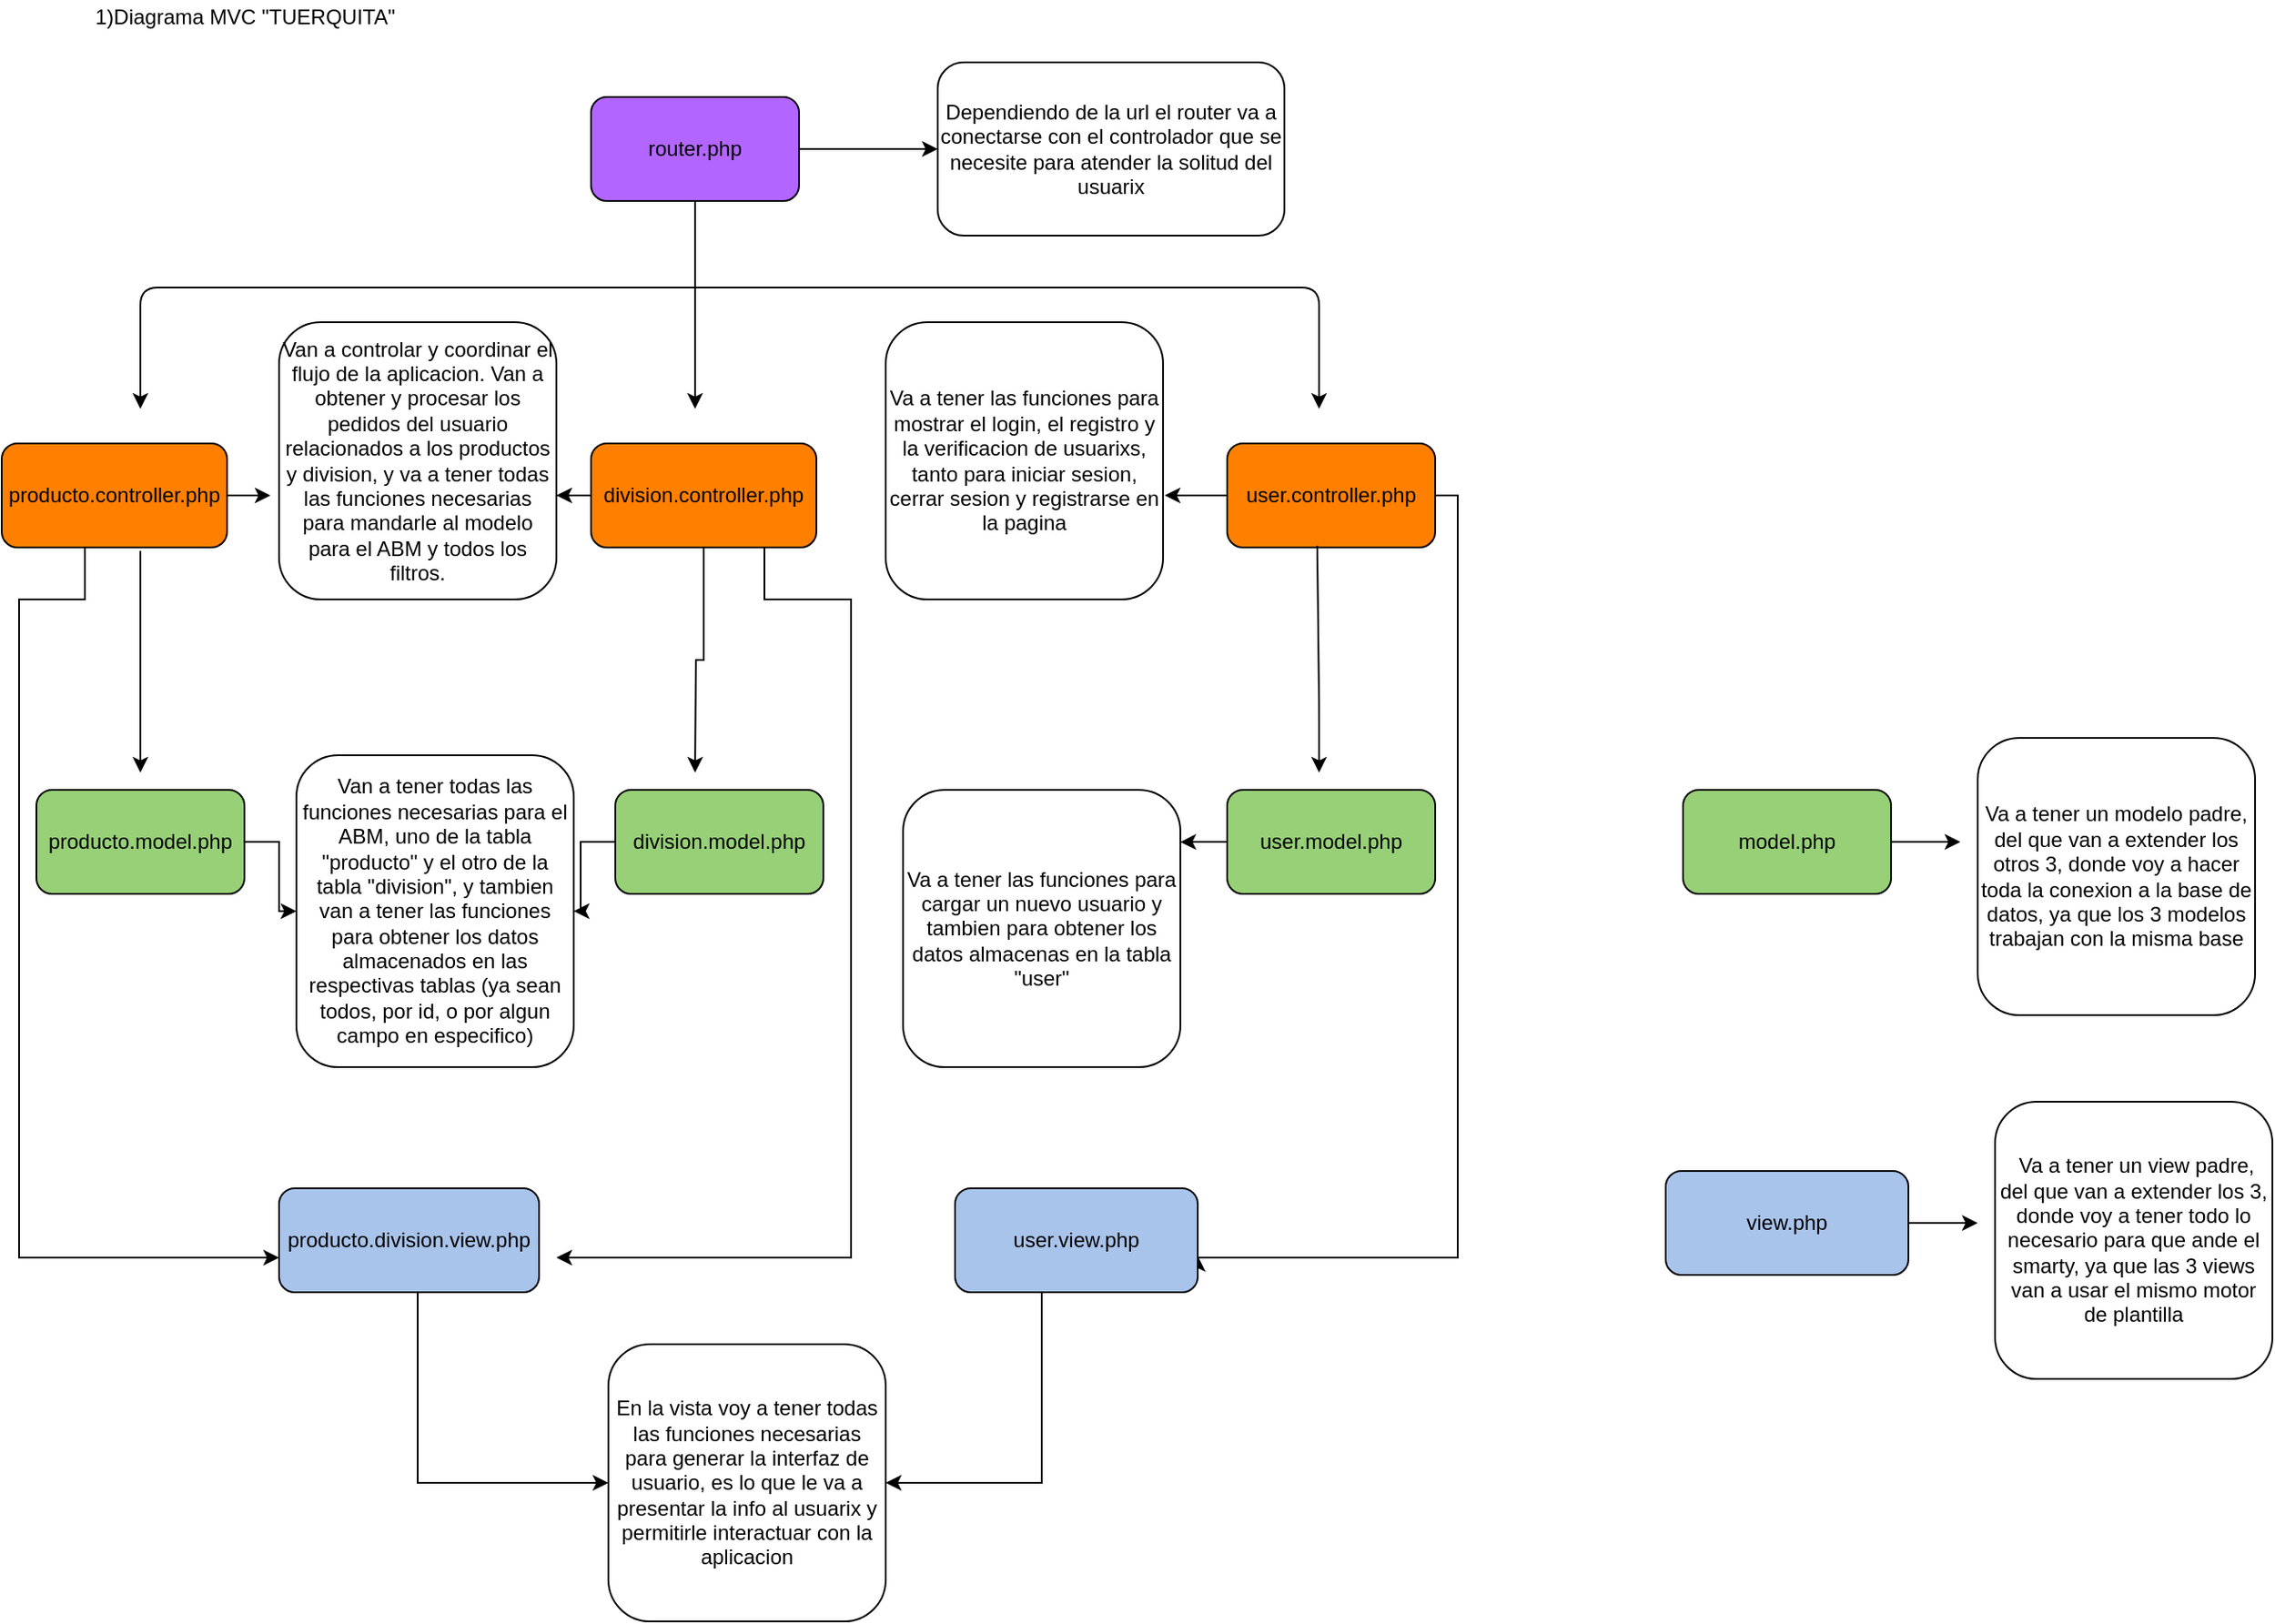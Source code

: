 <mxfile version="12.4.2" type="device" pages="1"><diagram id="1AMF6eBJrAVWno2-04C7" name="Page-1"><mxGraphModel dx="852" dy="494" grid="1" gridSize="10" guides="1" tooltips="1" connect="1" arrows="1" fold="1" page="1" pageScale="1" pageWidth="827" pageHeight="1169" math="0" shadow="0"><root><mxCell id="0"/><mxCell id="1" parent="0"/><mxCell id="mwbL73n3b2hmU2J1k50g-4" value="" style="edgeStyle=orthogonalEdgeStyle;rounded=0;orthogonalLoop=1;jettySize=auto;html=1;" parent="1" source="mwbL73n3b2hmU2J1k50g-1" target="mwbL73n3b2hmU2J1k50g-3" edge="1"><mxGeometry relative="1" as="geometry"/></mxCell><mxCell id="mwbL73n3b2hmU2J1k50g-9" style="edgeStyle=orthogonalEdgeStyle;rounded=0;orthogonalLoop=1;jettySize=auto;html=1;exitX=0.5;exitY=1;exitDx=0;exitDy=0;" parent="1" source="mwbL73n3b2hmU2J1k50g-1" edge="1"><mxGeometry relative="1" as="geometry"><mxPoint x="400" y="270" as="targetPoint"/><mxPoint x="630" y="240" as="sourcePoint"/></mxGeometry></mxCell><mxCell id="mwbL73n3b2hmU2J1k50g-1" value="router.php" style="rounded=1;whiteSpace=wrap;html=1;fillColor=#B266FF;" parent="1" vertex="1"><mxGeometry x="340" y="90" width="120" height="60" as="geometry"/></mxCell><mxCell id="mwbL73n3b2hmU2J1k50g-3" value="Dependiendo de la url el router va a conectarse con el controlador que se necesite para atender la solitud del usuarix" style="rounded=1;whiteSpace=wrap;html=1;" parent="1" vertex="1"><mxGeometry x="540" y="70" width="200" height="100" as="geometry"/></mxCell><mxCell id="mwbL73n3b2hmU2J1k50g-2" value="1)Diagrama MVC &quot;TUERQUITA&quot;" style="text;html=1;align=center;verticalAlign=middle;resizable=0;points=[];autosize=1;" parent="1" vertex="1"><mxGeometry x="45" y="34" width="190" height="20" as="geometry"/></mxCell><mxCell id="mwbL73n3b2hmU2J1k50g-21" style="edgeStyle=orthogonalEdgeStyle;rounded=0;orthogonalLoop=1;jettySize=auto;html=1;entryX=1;entryY=0.625;entryDx=0;entryDy=0;entryPerimeter=0;" parent="1" source="mwbL73n3b2hmU2J1k50g-10" target="mwbL73n3b2hmU2J1k50g-19" edge="1"><mxGeometry relative="1" as="geometry"/></mxCell><mxCell id="mwbL73n3b2hmU2J1k50g-30" style="edgeStyle=orthogonalEdgeStyle;rounded=0;orthogonalLoop=1;jettySize=auto;html=1;" parent="1" source="mwbL73n3b2hmU2J1k50g-10" edge="1"><mxGeometry relative="1" as="geometry"><mxPoint x="400" y="480" as="targetPoint"/></mxGeometry></mxCell><mxCell id="mwbL73n3b2hmU2J1k50g-10" value="division.controller.php" style="rounded=1;whiteSpace=wrap;html=1;fillColor=#FF8000;" parent="1" vertex="1"><mxGeometry x="340" y="290" width="130" height="60" as="geometry"/></mxCell><mxCell id="mwbL73n3b2hmU2J1k50g-23" style="edgeStyle=orthogonalEdgeStyle;rounded=0;orthogonalLoop=1;jettySize=auto;html=1;entryX=-0.031;entryY=0.625;entryDx=0;entryDy=0;entryPerimeter=0;" parent="1" source="mwbL73n3b2hmU2J1k50g-11" target="mwbL73n3b2hmU2J1k50g-19" edge="1"><mxGeometry relative="1" as="geometry"/></mxCell><mxCell id="mwbL73n3b2hmU2J1k50g-11" value="producto.controller.php" style="rounded=1;whiteSpace=wrap;html=1;fillColor=#FF8000;" parent="1" vertex="1"><mxGeometry y="290" width="130" height="60" as="geometry"/></mxCell><mxCell id="mwbL73n3b2hmU2J1k50g-26" style="edgeStyle=orthogonalEdgeStyle;rounded=0;orthogonalLoop=1;jettySize=auto;html=1;entryX=1.006;entryY=0.625;entryDx=0;entryDy=0;entryPerimeter=0;" parent="1" source="mwbL73n3b2hmU2J1k50g-12" target="mwbL73n3b2hmU2J1k50g-24" edge="1"><mxGeometry relative="1" as="geometry"/></mxCell><mxCell id="mwbL73n3b2hmU2J1k50g-12" value="user.controller.php" style="rounded=1;whiteSpace=wrap;html=1;fillColor=#FF8000;" parent="1" vertex="1"><mxGeometry x="707" y="290" width="120" height="60" as="geometry"/></mxCell><mxCell id="mwbL73n3b2hmU2J1k50g-14" value="" style="endArrow=classic;html=1;" parent="1" edge="1"><mxGeometry width="50" height="50" relative="1" as="geometry"><mxPoint x="400" y="200" as="sourcePoint"/><mxPoint x="760" y="270" as="targetPoint"/><Array as="points"><mxPoint x="760" y="200"/></Array></mxGeometry></mxCell><mxCell id="mwbL73n3b2hmU2J1k50g-15" value="" style="endArrow=classic;html=1;" parent="1" edge="1"><mxGeometry width="50" height="50" relative="1" as="geometry"><mxPoint x="400" y="200" as="sourcePoint"/><mxPoint x="80" y="270" as="targetPoint"/><Array as="points"><mxPoint x="80" y="200"/></Array></mxGeometry></mxCell><mxCell id="mwbL73n3b2hmU2J1k50g-19" value="Van a controlar y coordinar el flujo de la aplicacion. Van a obtener y procesar los pedidos del usuario relacionados a los productos y division, y va a tener todas las funciones necesarias para mandarle al modelo para el ABM y todos los filtros." style="rounded=1;whiteSpace=wrap;html=1;" parent="1" vertex="1"><mxGeometry x="160" y="220" width="160" height="160" as="geometry"/></mxCell><mxCell id="mwbL73n3b2hmU2J1k50g-24" value="Va a tener las funciones para mostrar el login, el registro y la verificacion de usuarixs, tanto para iniciar sesion, cerrar sesion y registrarse en la pagina" style="rounded=1;whiteSpace=wrap;html=1;" parent="1" vertex="1"><mxGeometry x="510" y="220" width="160" height="160" as="geometry"/></mxCell><mxCell id="mwbL73n3b2hmU2J1k50g-39" style="edgeStyle=orthogonalEdgeStyle;rounded=0;orthogonalLoop=1;jettySize=auto;html=1;" parent="1" edge="1"><mxGeometry relative="1" as="geometry"><mxPoint x="320" y="760" as="targetPoint"/><mxPoint x="440" y="350" as="sourcePoint"/><Array as="points"><mxPoint x="440" y="350"/><mxPoint x="440" y="380"/><mxPoint x="490" y="380"/><mxPoint x="490" y="760"/></Array></mxGeometry></mxCell><mxCell id="YbTXpsxghJYoJjvxilMq-5" style="edgeStyle=orthogonalEdgeStyle;rounded=0;orthogonalLoop=1;jettySize=auto;html=1;" parent="1" source="mwbL73n3b2hmU2J1k50g-27" target="mwbL73n3b2hmU2J1k50g-33" edge="1"><mxGeometry relative="1" as="geometry"/></mxCell><mxCell id="mwbL73n3b2hmU2J1k50g-27" value="division.model.php" style="rounded=1;whiteSpace=wrap;html=1;fillColor=#97D077;" parent="1" vertex="1"><mxGeometry x="354" y="490" width="120" height="60" as="geometry"/></mxCell><mxCell id="mwbL73n3b2hmU2J1k50g-40" style="edgeStyle=orthogonalEdgeStyle;rounded=0;orthogonalLoop=1;jettySize=auto;html=1;exitX=0.25;exitY=1;exitDx=0;exitDy=0;" parent="1" source="mwbL73n3b2hmU2J1k50g-11" edge="1"><mxGeometry relative="1" as="geometry"><mxPoint x="160" y="760" as="targetPoint"/><Array as="points"><mxPoint x="48" y="380"/><mxPoint x="10" y="380"/><mxPoint x="10" y="760"/></Array></mxGeometry></mxCell><mxCell id="YbTXpsxghJYoJjvxilMq-4" style="edgeStyle=orthogonalEdgeStyle;rounded=0;orthogonalLoop=1;jettySize=auto;html=1;" parent="1" source="mwbL73n3b2hmU2J1k50g-28" target="mwbL73n3b2hmU2J1k50g-33" edge="1"><mxGeometry relative="1" as="geometry"/></mxCell><mxCell id="mwbL73n3b2hmU2J1k50g-28" value="producto.model.php" style="rounded=1;whiteSpace=wrap;html=1;fillColor=#97D077;" parent="1" vertex="1"><mxGeometry x="20" y="490" width="120" height="60" as="geometry"/></mxCell><mxCell id="mwbL73n3b2hmU2J1k50g-37" style="edgeStyle=orthogonalEdgeStyle;rounded=0;orthogonalLoop=1;jettySize=auto;html=1;entryX=1;entryY=0.188;entryDx=0;entryDy=0;entryPerimeter=0;" parent="1" source="mwbL73n3b2hmU2J1k50g-29" target="mwbL73n3b2hmU2J1k50g-36" edge="1"><mxGeometry relative="1" as="geometry"/></mxCell><mxCell id="mwbL73n3b2hmU2J1k50g-44" style="edgeStyle=orthogonalEdgeStyle;rounded=0;orthogonalLoop=1;jettySize=auto;html=1;entryX=1.007;entryY=0.65;entryDx=0;entryDy=0;entryPerimeter=0;" parent="1" source="mwbL73n3b2hmU2J1k50g-12" target="mwbL73n3b2hmU2J1k50g-43" edge="1"><mxGeometry relative="1" as="geometry"><mxPoint x="710" y="760" as="targetPoint"/><Array as="points"><mxPoint x="840" y="320"/><mxPoint x="840" y="760"/><mxPoint x="690" y="760"/><mxPoint x="690" y="759"/></Array></mxGeometry></mxCell><mxCell id="mwbL73n3b2hmU2J1k50g-29" value="user.model.php" style="rounded=1;whiteSpace=wrap;html=1;fillColor=#97D077;" parent="1" vertex="1"><mxGeometry x="707" y="490" width="120" height="60" as="geometry"/></mxCell><mxCell id="mwbL73n3b2hmU2J1k50g-31" value="" style="endArrow=classic;html=1;" parent="1" edge="1"><mxGeometry width="50" height="50" relative="1" as="geometry"><mxPoint x="80" y="352" as="sourcePoint"/><mxPoint x="80" y="480" as="targetPoint"/><Array as="points"><mxPoint x="80" y="440"/></Array></mxGeometry></mxCell><mxCell id="mwbL73n3b2hmU2J1k50g-32" value="" style="endArrow=classic;html=1;exitX=0.433;exitY=0.983;exitDx=0;exitDy=0;exitPerimeter=0;" parent="1" source="mwbL73n3b2hmU2J1k50g-12" edge="1"><mxGeometry width="50" height="50" relative="1" as="geometry"><mxPoint x="400" y="440" as="sourcePoint"/><mxPoint x="760" y="480" as="targetPoint"/><Array as="points"><mxPoint x="760" y="440"/></Array></mxGeometry></mxCell><mxCell id="mwbL73n3b2hmU2J1k50g-33" value="Van a tener todas las funciones necesarias para el ABM, uno de la tabla &quot;producto&quot; y el otro de la tabla &quot;division&quot;, y tambien van a tener las funciones para obtener los datos almacenados en las respectivas tablas (ya sean todos, por id, o por algun campo en especifico)" style="rounded=1;whiteSpace=wrap;html=1;" parent="1" vertex="1"><mxGeometry x="170" y="470" width="160" height="180" as="geometry"/></mxCell><mxCell id="mwbL73n3b2hmU2J1k50g-36" value="Va a tener las funciones para cargar un nuevo usuario y tambien para obtener los datos almacenas en la tabla &quot;user&quot;" style="rounded=1;whiteSpace=wrap;html=1;" parent="1" vertex="1"><mxGeometry x="520" y="490" width="160" height="160" as="geometry"/></mxCell><mxCell id="mwbL73n3b2hmU2J1k50g-42" style="edgeStyle=orthogonalEdgeStyle;rounded=0;orthogonalLoop=1;jettySize=auto;html=1;entryX=0;entryY=0.5;entryDx=0;entryDy=0;" parent="1" source="mwbL73n3b2hmU2J1k50g-38" target="mwbL73n3b2hmU2J1k50g-41" edge="1"><mxGeometry relative="1" as="geometry"><mxPoint x="240" y="840" as="targetPoint"/><Array as="points"><mxPoint x="240" y="890"/></Array></mxGeometry></mxCell><mxCell id="mwbL73n3b2hmU2J1k50g-38" value="producto.division.view.php" style="rounded=1;whiteSpace=wrap;html=1;fillColor=#A9C4EB;" parent="1" vertex="1"><mxGeometry x="160" y="720" width="150" height="60" as="geometry"/></mxCell><mxCell id="mwbL73n3b2hmU2J1k50g-41" value="En la vista voy a tener todas las funciones necesarias para generar la interfaz de usuario, es lo que le va a presentar la info al usuarix y permitirle interactuar con la aplicacion" style="rounded=1;whiteSpace=wrap;html=1;" parent="1" vertex="1"><mxGeometry x="350" y="810" width="160" height="160" as="geometry"/></mxCell><mxCell id="mwbL73n3b2hmU2J1k50g-45" style="edgeStyle=orthogonalEdgeStyle;rounded=0;orthogonalLoop=1;jettySize=auto;html=1;entryX=1;entryY=0.5;entryDx=0;entryDy=0;" parent="1" source="mwbL73n3b2hmU2J1k50g-43" target="mwbL73n3b2hmU2J1k50g-41" edge="1"><mxGeometry relative="1" as="geometry"><Array as="points"><mxPoint x="600" y="890"/></Array></mxGeometry></mxCell><mxCell id="mwbL73n3b2hmU2J1k50g-43" value="user.view.php" style="rounded=1;whiteSpace=wrap;html=1;fillColor=#A9C4EB;" parent="1" vertex="1"><mxGeometry x="550" y="720" width="140" height="60" as="geometry"/></mxCell><mxCell id="Ek4BBp8raz2IvqoJTbxk-3" style="edgeStyle=orthogonalEdgeStyle;rounded=0;orthogonalLoop=1;jettySize=auto;html=1;" edge="1" parent="1" source="Ek4BBp8raz2IvqoJTbxk-1"><mxGeometry relative="1" as="geometry"><mxPoint x="1130" y="520" as="targetPoint"/></mxGeometry></mxCell><mxCell id="Ek4BBp8raz2IvqoJTbxk-1" value="model.php" style="rounded=1;whiteSpace=wrap;html=1;fillColor=#97D077;" vertex="1" parent="1"><mxGeometry x="970" y="490" width="120" height="60" as="geometry"/></mxCell><mxCell id="Ek4BBp8raz2IvqoJTbxk-5" style="edgeStyle=orthogonalEdgeStyle;rounded=0;orthogonalLoop=1;jettySize=auto;html=1;" edge="1" parent="1" source="Ek4BBp8raz2IvqoJTbxk-2"><mxGeometry relative="1" as="geometry"><mxPoint x="1140" y="740" as="targetPoint"/></mxGeometry></mxCell><mxCell id="Ek4BBp8raz2IvqoJTbxk-2" value="view.php" style="rounded=1;whiteSpace=wrap;html=1;fillColor=#A9C4EB;" vertex="1" parent="1"><mxGeometry x="960" y="710" width="140" height="60" as="geometry"/></mxCell><mxCell id="Ek4BBp8raz2IvqoJTbxk-4" value="Va a tener un modelo padre, del que van a extender los otros 3, donde voy a hacer toda la conexion a la base de datos, ya que los 3 modelos trabajan con la misma base" style="rounded=1;whiteSpace=wrap;html=1;" vertex="1" parent="1"><mxGeometry x="1140" y="460" width="160" height="160" as="geometry"/></mxCell><mxCell id="Ek4BBp8raz2IvqoJTbxk-6" value="&amp;nbsp;Va a tener un view padre, del que van a extender los 3, donde voy a tener todo lo necesario para que ande el smarty, ya que las 3 views van a usar el mismo motor de plantilla" style="rounded=1;whiteSpace=wrap;html=1;" vertex="1" parent="1"><mxGeometry x="1150" y="670" width="160" height="160" as="geometry"/></mxCell></root></mxGraphModel></diagram></mxfile>